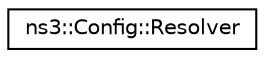 digraph "Graphical Class Hierarchy"
{
 // LATEX_PDF_SIZE
  edge [fontname="Helvetica",fontsize="10",labelfontname="Helvetica",labelfontsize="10"];
  node [fontname="Helvetica",fontsize="10",shape=record];
  rankdir="LR";
  Node0 [label="ns3::Config::Resolver",height=0.2,width=0.4,color="black", fillcolor="white", style="filled",URL="$classns3_1_1_config_1_1_resolver.html",tooltip="Abstract class to parse Config paths into object references."];
}
